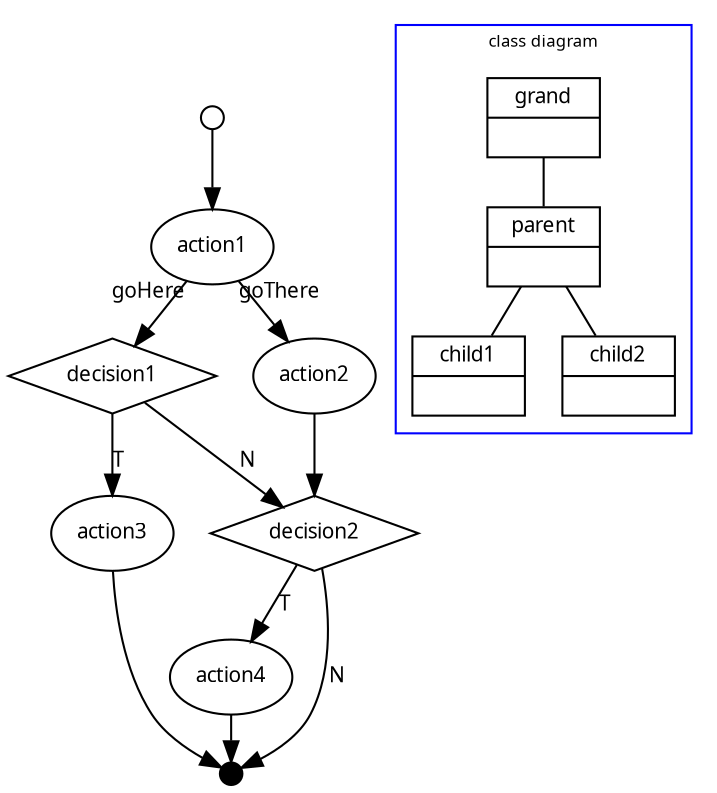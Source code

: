 digraph uml {
	graph [fontname=Verdana,fontsize=8,ranksep=0.3];
	node [fontname=Verdana,fontsize=10];
	edge [fontname=Verdana,fontsize=10];
	
	start [shape=circle,label="",height=0.15];
	end [shape=point,label="",height=0.15,
		 style=filled,fillcolor=black];
	action1 [shape=ellipse];
	decision1 [shape=diamond];
	decision2 [shape=diamond];
	action2 [shape=ellipse];
	action3 [shape=ellipse];
	
	start->action1;
	action1->decision1 [taillabel="goHere"];
	action1->action2 [taillabel="goThere"];
	action2->decision2;
	decision1->action3 [label="T"];
	decision1->decision2 [label="N"];
	decision2->action4 [label="T"];
	decision2->end [label="N"];
	action3->end;
	action4->end;
	
	subgraph clusterClass {
	  label="class diagram";
	  pencolor=blue;
	
	  /* uwaga: odwrotne strzalki ze wzgledu na koniecznosc 
		 zachowania kierunku rysowania z diagramu glownego 
		 (wartosc rankdir jest globalna dla grafu) */
	
	  node [shape=record,style=filled,fillcolor="white"];
	  edge [arrowhead=none,arrowtail=empty,arrowsize=1.5];
	
	  grand [label="{grand| }"];
	  parent [label="{parent| }"];
	  child1 [label="{child1| }"];
	  child2 [label="{child2| }"];
	
	  grand->parent->{child1 child2};
	}
// source http://mimas.ceti.pl/tarpit/archiwum/graphviz
}
